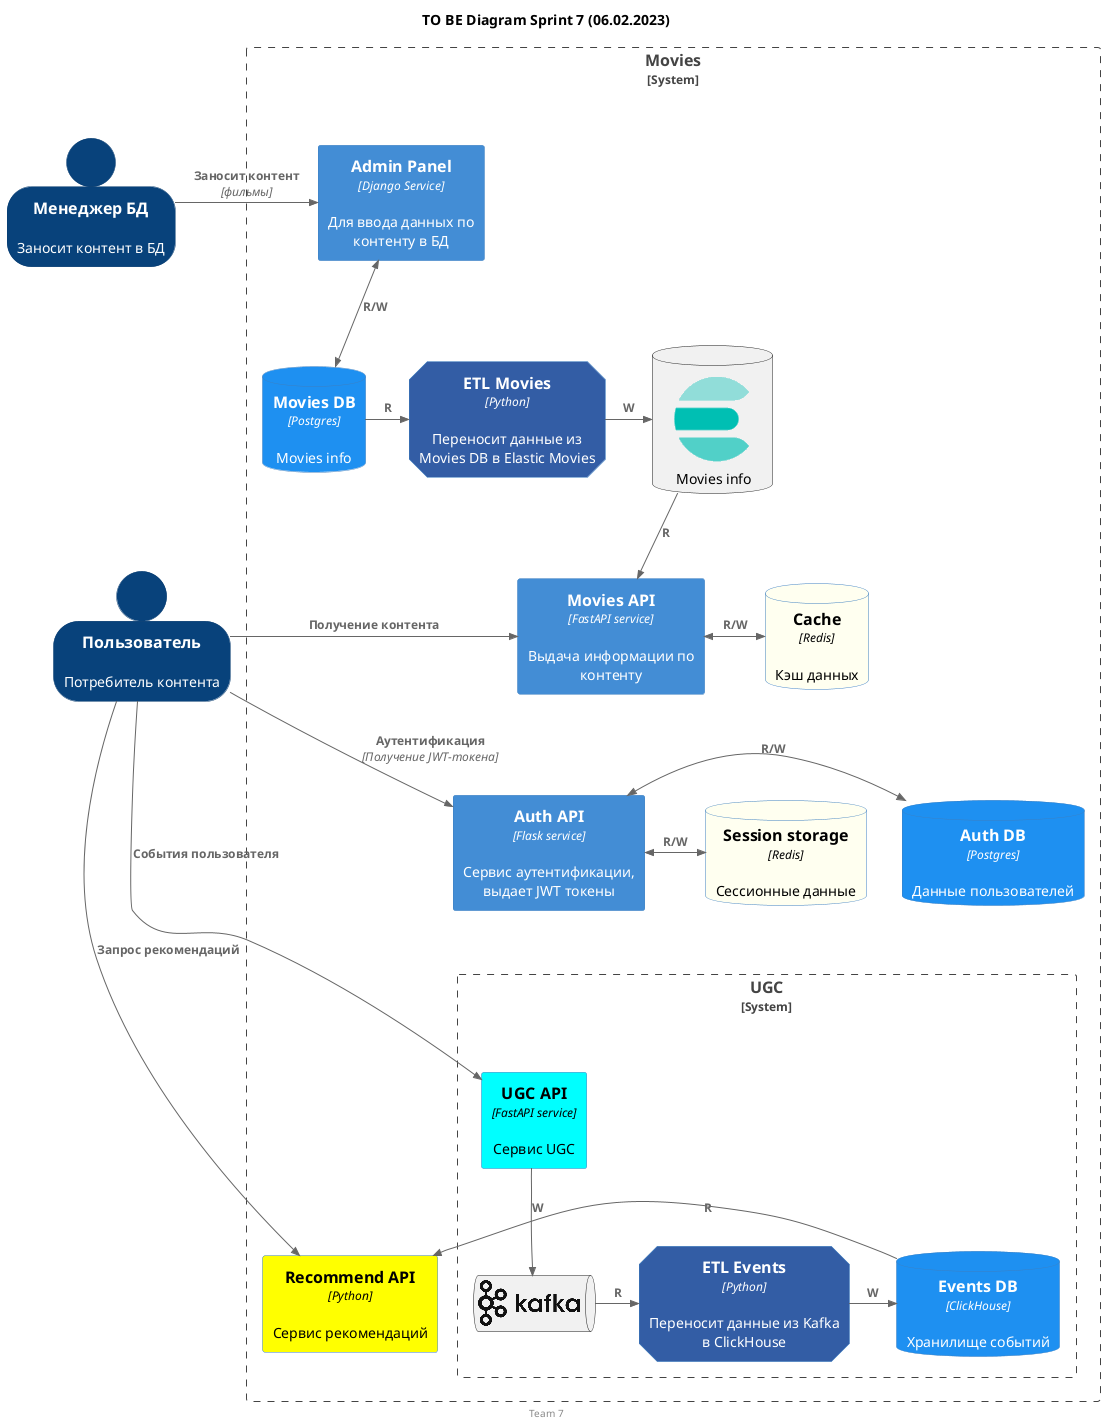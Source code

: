 @startuml to be
!include <C4/C4_Container>
!include <logos/kafka>
!include <elastic/common>
!include <elastic/elasticsearch/elasticsearch>
title TO BE Diagram Sprint 7 (06.02.2023)
footer Team 7
HIDE_STEREOTYPE()
SHOW_PERSON_OUTLINE()

AddElementTag("mem", $bgColor="#FFFFF0", $fontColor="black")
AddContainerTag("db", $bgColor="#1E90F1")
AddElementTag("new", $bgColor="Cyan", $fontColor="black")
AddElementTag("new1", $bgColor="Yellow", $fontColor="black")
AddElementTag("etl", $fontColor=$ELEMENT_FONT_COLOR, $bgColor="#335DA5", $shape=EightSidedShape())
Person(User, "Пользователь", "Потребитель контента")
Person(Manager, "Менеджер БД", "Заносит контент в БД")

System_Boundary(movies, "Movies") {
    Container(admin_service, "Admin Panel", "Django Service", "Для ввода данных по контенту в БД")
    Rel_R(Manager, admin_service, "Заносит контент", "фильмы")
    ContainerDb(movies_db, "Movies DB", "Postgres", "Movies info", $tags="db")
    BiRel_D(admin_service, movies_db,"R/W","")

    Container(auth_service, "Auth API", "Flask service", "Сервис аутентификации, выдает JWT токены")
    ContainerDb(auth_service_db, "Auth DB", "Postgres", "Данные пользователей",$tags="db")
    ContainerDb(auth_service_redis, "Session storage", "Redis", "Сессионные данные", $tags="mem")
    BiRel_R(auth_service, auth_service_db, "R/W")
    BiRel_R(auth_service, auth_service_redis, "R/W")

    Container(ETL_movies, "ETL Movies", "Python", "Переносит данные из Movies DB в Elastic Movies", $tags="etl")
    Rel_R(movies_db,ETL_movies,"R")
    'ContainerDb(movies_el, "Movies EL", "Elastic Search", "Movies info",$tags="db")
    ELASTICSEARCH(movies_el, "Movies info",database)
    Rel_R(ETL_movies, movies_el, "W")

    Container(movies_service, "Movies API", "FastAPI service", "Выдача информации по контенту")
    Rel(movies_el, movies_service,"R")
    ContainerDb(movies_redis, "Cache", "Redis", "Кэш данных", $tags="mem")
    BiRel_L(movies_redis, movies_service, "R/W")

    Rel_R(User, auth_service, "Аутентификация","Получение JWT-токена")
    'Rel(auth_service, User, "Токен","JWT")
    Rel_R(User, movies_service, "Получение контента","")
System_Boundary(new_service, "UGC") {
    Container(ugc_service, "UGC API", "FastAPI service", "Сервис UGC", $tags="new")
    'ContainerQueue(ugc_kafka, "Events","Kafka", $tags="mem")
    queue "<$kafka>" as ugc_kafka
    ContainerDb(events_db, "Events DB", "ClickHouse","Хранилище событий", $tags="db")
    Rel(ugc_service, ugc_kafka,"W")
    Container(ETL_events, "ETL Events","Python","Переносит данные из Kafka в ClickHouse", $tags="etl")
    Rel_R(ugc_kafka, ETL_events,"R")
    Rel_R(ETL_events, events_db, "W")
    Rel(User, ugc_service, "События пользователя")
}
    Container(recommend_service, "Recommend API", "Python","Сервис рекомендаций", $tags="new1")
    Lay_U(movies_service, admin_service)
    Lay_U(auth_service, movies_service)
    Lay_U(ugc_service, auth_service)
    'Lay_U(ugc_service, auth_db)
    Lay_U(recommend_service, events_db)
    Lay_L(recommend_service,ugc_kafka)
    Rel_L(events_db, recommend_service,"R")
    Rel(User, recommend_service,"Запрос рекомендаций")
}
@enduml

